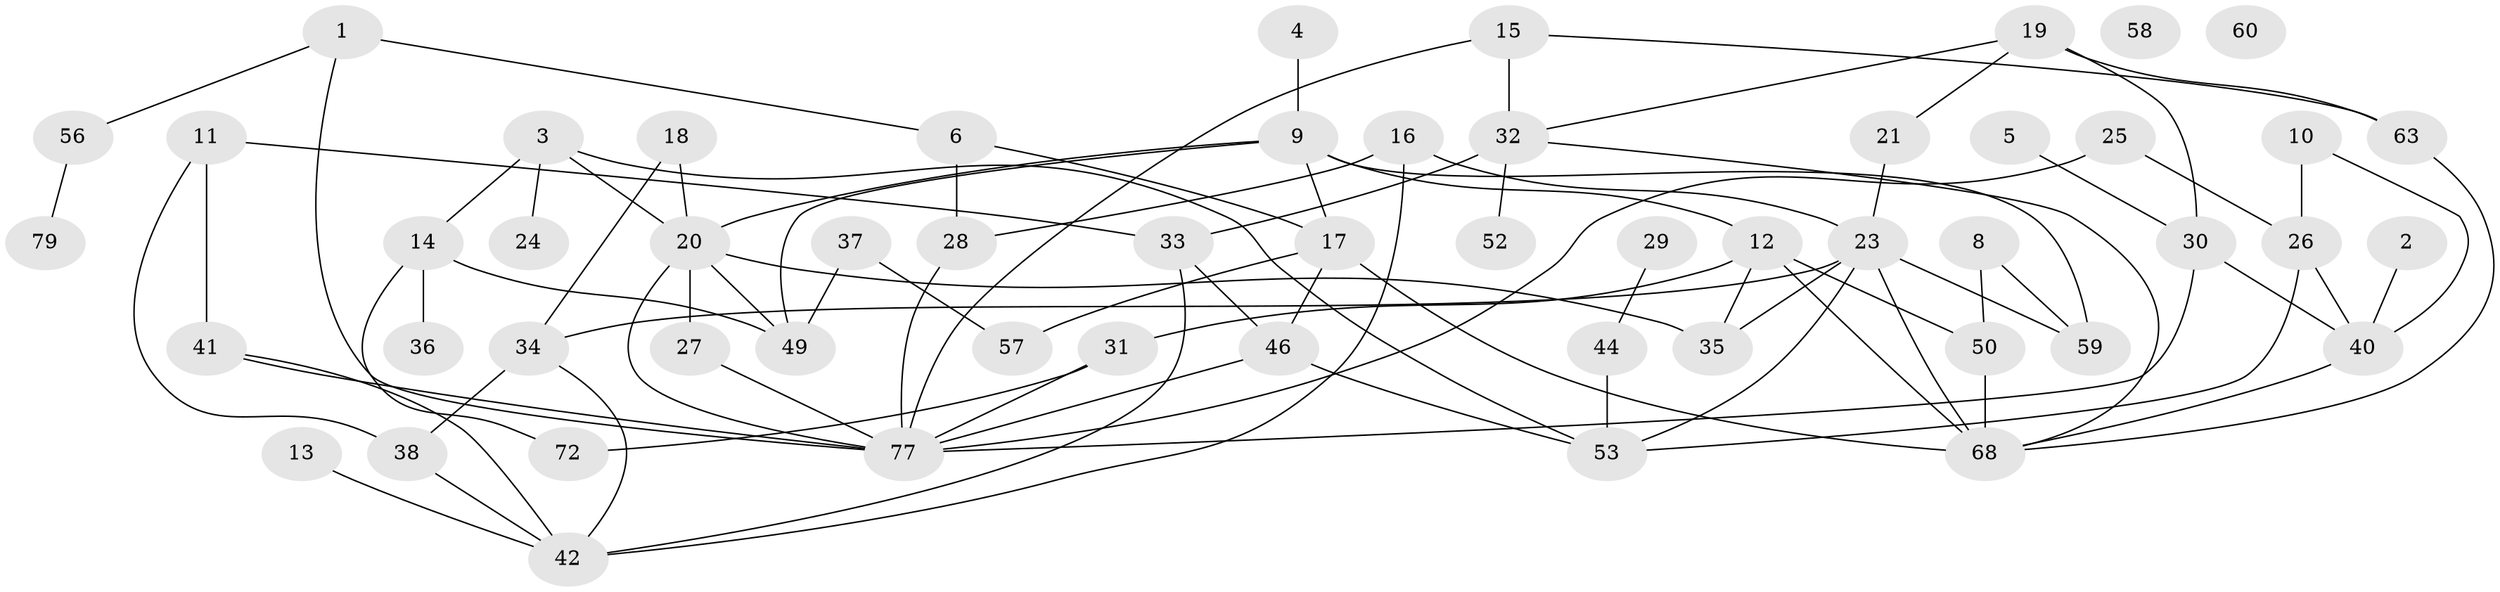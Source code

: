 // Generated by graph-tools (version 1.1) at 2025/23/03/03/25 07:23:29]
// undirected, 55 vertices, 87 edges
graph export_dot {
graph [start="1"]
  node [color=gray90,style=filled];
  1 [super="+43"];
  2;
  3 [super="+7"];
  4;
  5;
  6;
  8;
  9 [super="+66"];
  10 [super="+39"];
  11 [super="+55"];
  12 [super="+51"];
  13;
  14;
  15;
  16;
  17 [super="+45"];
  18;
  19;
  20 [super="+22"];
  21;
  23 [super="+47"];
  24;
  25;
  26 [super="+74"];
  27 [super="+71"];
  28;
  29;
  30;
  31;
  32 [super="+67"];
  33 [super="+62"];
  34 [super="+75"];
  35 [super="+76"];
  36;
  37;
  38;
  40 [super="+54"];
  41 [super="+48"];
  42 [super="+69"];
  44 [super="+61"];
  46 [super="+64"];
  49 [super="+70"];
  50;
  52;
  53 [super="+65"];
  56;
  57;
  58;
  59;
  60;
  63;
  68 [super="+73"];
  72;
  77 [super="+78"];
  79;
  1 -- 56;
  1 -- 77;
  1 -- 6;
  2 -- 40;
  3 -- 20;
  3 -- 24;
  3 -- 53;
  3 -- 14;
  4 -- 9;
  5 -- 30;
  6 -- 17;
  6 -- 28;
  8 -- 50;
  8 -- 59;
  9 -- 17;
  9 -- 12;
  9 -- 59;
  9 -- 20;
  9 -- 49;
  10 -- 26;
  10 -- 40;
  11 -- 38;
  11 -- 41;
  11 -- 33;
  12 -- 68;
  12 -- 50;
  12 -- 31;
  12 -- 35;
  13 -- 42;
  14 -- 36;
  14 -- 49;
  14 -- 72;
  15 -- 63;
  15 -- 77;
  15 -- 32;
  16 -- 28;
  16 -- 42;
  16 -- 23;
  17 -- 68;
  17 -- 57;
  17 -- 46;
  18 -- 20;
  18 -- 34;
  19 -- 21;
  19 -- 30;
  19 -- 32;
  19 -- 63;
  20 -- 49;
  20 -- 35;
  20 -- 77;
  20 -- 27;
  21 -- 23;
  23 -- 35;
  23 -- 53;
  23 -- 59;
  23 -- 68;
  23 -- 34;
  25 -- 26;
  25 -- 77;
  26 -- 40;
  26 -- 53;
  27 -- 77;
  28 -- 77;
  29 -- 44;
  30 -- 40;
  30 -- 77;
  31 -- 72;
  31 -- 77;
  32 -- 52 [weight=2];
  32 -- 68;
  32 -- 33 [weight=2];
  33 -- 46;
  33 -- 42;
  34 -- 38;
  34 -- 42;
  37 -- 57;
  37 -- 49;
  38 -- 42;
  40 -- 68;
  41 -- 42;
  41 -- 77;
  44 -- 53;
  46 -- 77;
  46 -- 53;
  50 -- 68;
  56 -- 79;
  63 -- 68;
}
